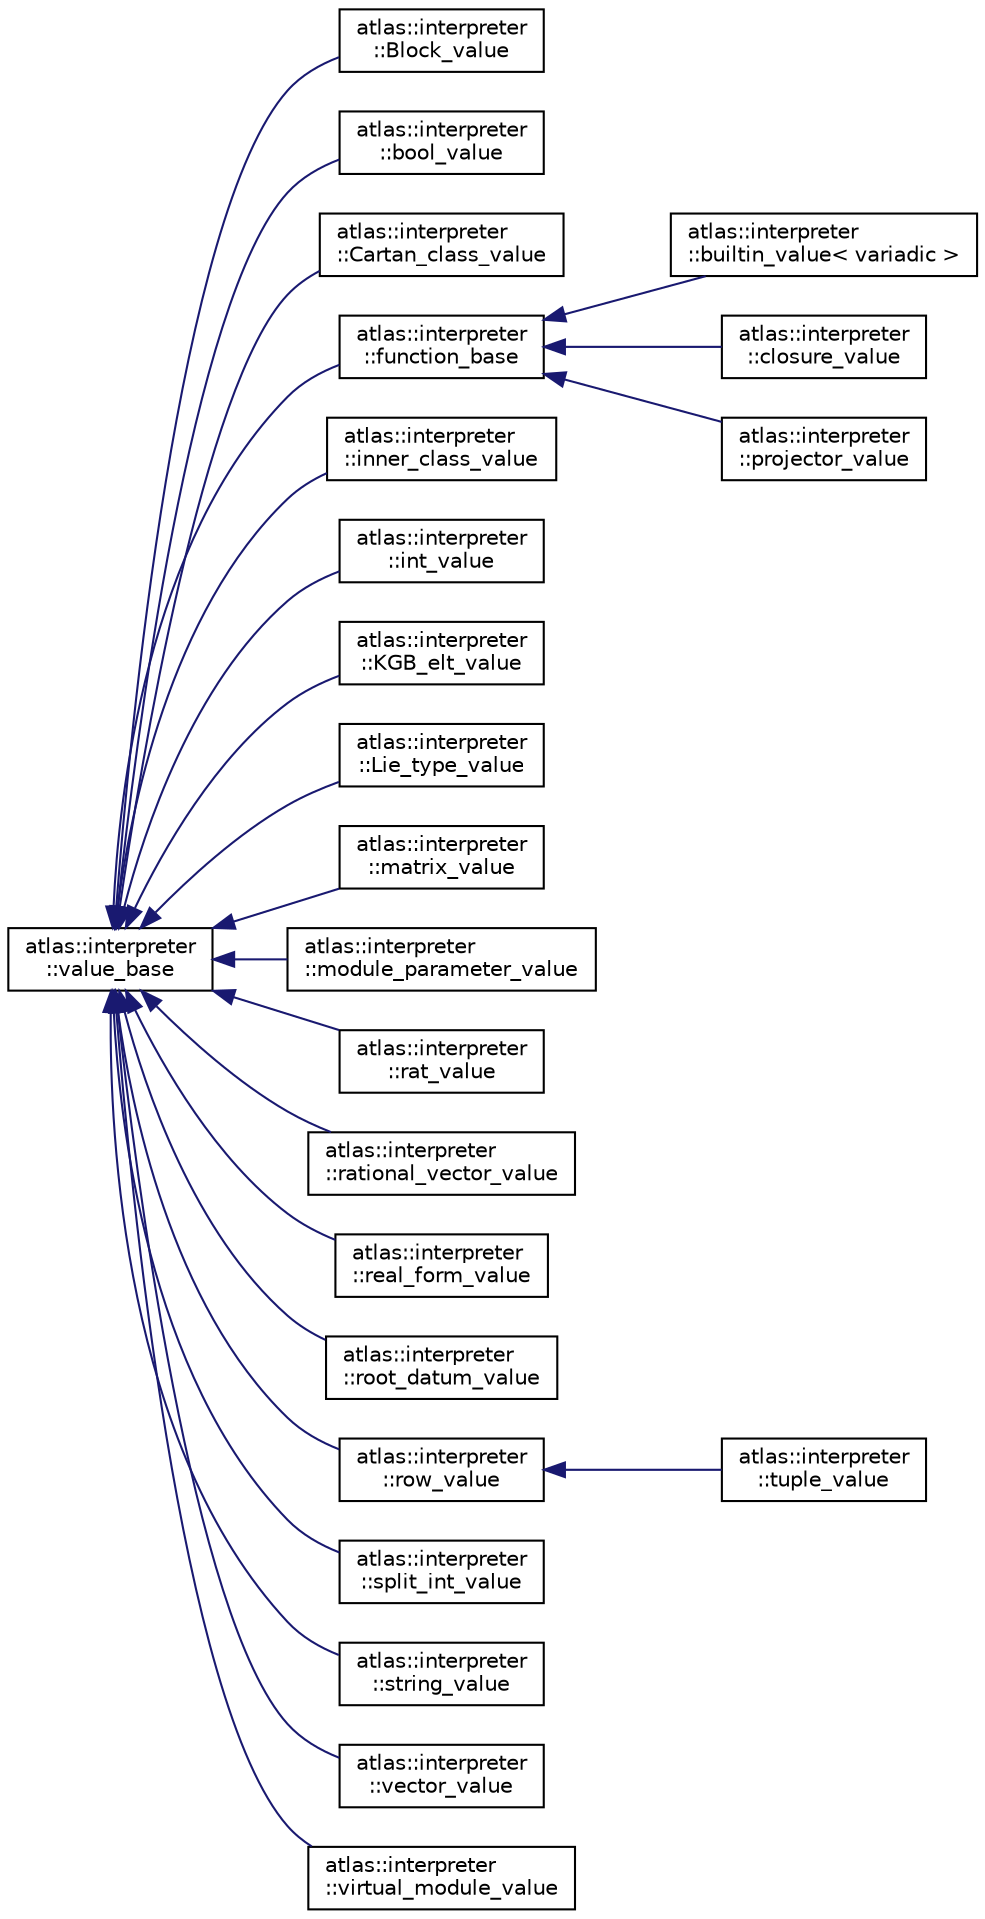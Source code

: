 digraph "Graphical Class Hierarchy"
{
  edge [fontname="Helvetica",fontsize="10",labelfontname="Helvetica",labelfontsize="10"];
  node [fontname="Helvetica",fontsize="10",shape=record];
  rankdir="LR";
  Node1 [label="atlas::interpreter\l::value_base",height=0.2,width=0.4,color="black", fillcolor="white", style="filled",URL="$structatlas_1_1interpreter_1_1value__base.html"];
  Node1 -> Node2 [dir="back",color="midnightblue",fontsize="10",style="solid",fontname="Helvetica"];
  Node2 [label="atlas::interpreter\l::Block_value",height=0.2,width=0.4,color="black", fillcolor="white", style="filled",URL="$structatlas_1_1interpreter_1_1Block__value.html"];
  Node1 -> Node3 [dir="back",color="midnightblue",fontsize="10",style="solid",fontname="Helvetica"];
  Node3 [label="atlas::interpreter\l::bool_value",height=0.2,width=0.4,color="black", fillcolor="white", style="filled",URL="$structatlas_1_1interpreter_1_1bool__value.html"];
  Node1 -> Node4 [dir="back",color="midnightblue",fontsize="10",style="solid",fontname="Helvetica"];
  Node4 [label="atlas::interpreter\l::Cartan_class_value",height=0.2,width=0.4,color="black", fillcolor="white", style="filled",URL="$structatlas_1_1interpreter_1_1Cartan__class__value.html"];
  Node1 -> Node5 [dir="back",color="midnightblue",fontsize="10",style="solid",fontname="Helvetica"];
  Node5 [label="atlas::interpreter\l::function_base",height=0.2,width=0.4,color="black", fillcolor="white", style="filled",URL="$structatlas_1_1interpreter_1_1function__base.html"];
  Node5 -> Node6 [dir="back",color="midnightblue",fontsize="10",style="solid",fontname="Helvetica"];
  Node6 [label="atlas::interpreter\l::builtin_value\< variadic \>",height=0.2,width=0.4,color="black", fillcolor="white", style="filled",URL="$structatlas_1_1interpreter_1_1builtin__value.html"];
  Node5 -> Node7 [dir="back",color="midnightblue",fontsize="10",style="solid",fontname="Helvetica"];
  Node7 [label="atlas::interpreter\l::closure_value",height=0.2,width=0.4,color="black", fillcolor="white", style="filled",URL="$structatlas_1_1interpreter_1_1closure__value.html"];
  Node5 -> Node8 [dir="back",color="midnightblue",fontsize="10",style="solid",fontname="Helvetica"];
  Node8 [label="atlas::interpreter\l::projector_value",height=0.2,width=0.4,color="black", fillcolor="white", style="filled",URL="$structatlas_1_1interpreter_1_1projector__value.html"];
  Node1 -> Node9 [dir="back",color="midnightblue",fontsize="10",style="solid",fontname="Helvetica"];
  Node9 [label="atlas::interpreter\l::inner_class_value",height=0.2,width=0.4,color="black", fillcolor="white", style="filled",URL="$structatlas_1_1interpreter_1_1inner__class__value.html"];
  Node1 -> Node10 [dir="back",color="midnightblue",fontsize="10",style="solid",fontname="Helvetica"];
  Node10 [label="atlas::interpreter\l::int_value",height=0.2,width=0.4,color="black", fillcolor="white", style="filled",URL="$structatlas_1_1interpreter_1_1int__value.html"];
  Node1 -> Node11 [dir="back",color="midnightblue",fontsize="10",style="solid",fontname="Helvetica"];
  Node11 [label="atlas::interpreter\l::KGB_elt_value",height=0.2,width=0.4,color="black", fillcolor="white", style="filled",URL="$structatlas_1_1interpreter_1_1KGB__elt__value.html"];
  Node1 -> Node12 [dir="back",color="midnightblue",fontsize="10",style="solid",fontname="Helvetica"];
  Node12 [label="atlas::interpreter\l::Lie_type_value",height=0.2,width=0.4,color="black", fillcolor="white", style="filled",URL="$structatlas_1_1interpreter_1_1Lie__type__value.html"];
  Node1 -> Node13 [dir="back",color="midnightblue",fontsize="10",style="solid",fontname="Helvetica"];
  Node13 [label="atlas::interpreter\l::matrix_value",height=0.2,width=0.4,color="black", fillcolor="white", style="filled",URL="$structatlas_1_1interpreter_1_1matrix__value.html"];
  Node1 -> Node14 [dir="back",color="midnightblue",fontsize="10",style="solid",fontname="Helvetica"];
  Node14 [label="atlas::interpreter\l::module_parameter_value",height=0.2,width=0.4,color="black", fillcolor="white", style="filled",URL="$structatlas_1_1interpreter_1_1module__parameter__value.html"];
  Node1 -> Node15 [dir="back",color="midnightblue",fontsize="10",style="solid",fontname="Helvetica"];
  Node15 [label="atlas::interpreter\l::rat_value",height=0.2,width=0.4,color="black", fillcolor="white", style="filled",URL="$structatlas_1_1interpreter_1_1rat__value.html"];
  Node1 -> Node16 [dir="back",color="midnightblue",fontsize="10",style="solid",fontname="Helvetica"];
  Node16 [label="atlas::interpreter\l::rational_vector_value",height=0.2,width=0.4,color="black", fillcolor="white", style="filled",URL="$structatlas_1_1interpreter_1_1rational__vector__value.html"];
  Node1 -> Node17 [dir="back",color="midnightblue",fontsize="10",style="solid",fontname="Helvetica"];
  Node17 [label="atlas::interpreter\l::real_form_value",height=0.2,width=0.4,color="black", fillcolor="white", style="filled",URL="$structatlas_1_1interpreter_1_1real__form__value.html"];
  Node1 -> Node18 [dir="back",color="midnightblue",fontsize="10",style="solid",fontname="Helvetica"];
  Node18 [label="atlas::interpreter\l::root_datum_value",height=0.2,width=0.4,color="black", fillcolor="white", style="filled",URL="$structatlas_1_1interpreter_1_1root__datum__value.html"];
  Node1 -> Node19 [dir="back",color="midnightblue",fontsize="10",style="solid",fontname="Helvetica"];
  Node19 [label="atlas::interpreter\l::row_value",height=0.2,width=0.4,color="black", fillcolor="white", style="filled",URL="$structatlas_1_1interpreter_1_1row__value.html"];
  Node19 -> Node20 [dir="back",color="midnightblue",fontsize="10",style="solid",fontname="Helvetica"];
  Node20 [label="atlas::interpreter\l::tuple_value",height=0.2,width=0.4,color="black", fillcolor="white", style="filled",URL="$structatlas_1_1interpreter_1_1tuple__value.html"];
  Node1 -> Node21 [dir="back",color="midnightblue",fontsize="10",style="solid",fontname="Helvetica"];
  Node21 [label="atlas::interpreter\l::split_int_value",height=0.2,width=0.4,color="black", fillcolor="white", style="filled",URL="$structatlas_1_1interpreter_1_1split__int__value.html"];
  Node1 -> Node22 [dir="back",color="midnightblue",fontsize="10",style="solid",fontname="Helvetica"];
  Node22 [label="atlas::interpreter\l::string_value",height=0.2,width=0.4,color="black", fillcolor="white", style="filled",URL="$structatlas_1_1interpreter_1_1string__value.html"];
  Node1 -> Node23 [dir="back",color="midnightblue",fontsize="10",style="solid",fontname="Helvetica"];
  Node23 [label="atlas::interpreter\l::vector_value",height=0.2,width=0.4,color="black", fillcolor="white", style="filled",URL="$structatlas_1_1interpreter_1_1vector__value.html"];
  Node1 -> Node24 [dir="back",color="midnightblue",fontsize="10",style="solid",fontname="Helvetica"];
  Node24 [label="atlas::interpreter\l::virtual_module_value",height=0.2,width=0.4,color="black", fillcolor="white", style="filled",URL="$structatlas_1_1interpreter_1_1virtual__module__value.html"];
}
